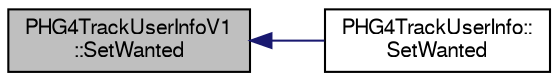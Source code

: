 digraph "PHG4TrackUserInfoV1::SetWanted"
{
  bgcolor="transparent";
  edge [fontname="FreeSans",fontsize="10",labelfontname="FreeSans",labelfontsize="10"];
  node [fontname="FreeSans",fontsize="10",shape=record];
  rankdir="LR";
  Node1 [label="PHG4TrackUserInfoV1\l::SetWanted",height=0.2,width=0.4,color="black", fillcolor="grey75", style="filled" fontcolor="black"];
  Node1 -> Node2 [dir="back",color="midnightblue",fontsize="10",style="solid",fontname="FreeSans"];
  Node2 [label="PHG4TrackUserInfo::\lSetWanted",height=0.2,width=0.4,color="black",URL="$d2/d7f/namespacePHG4TrackUserInfo.html#a5b0964979072164ddcb9de857c3094fe"];
}
